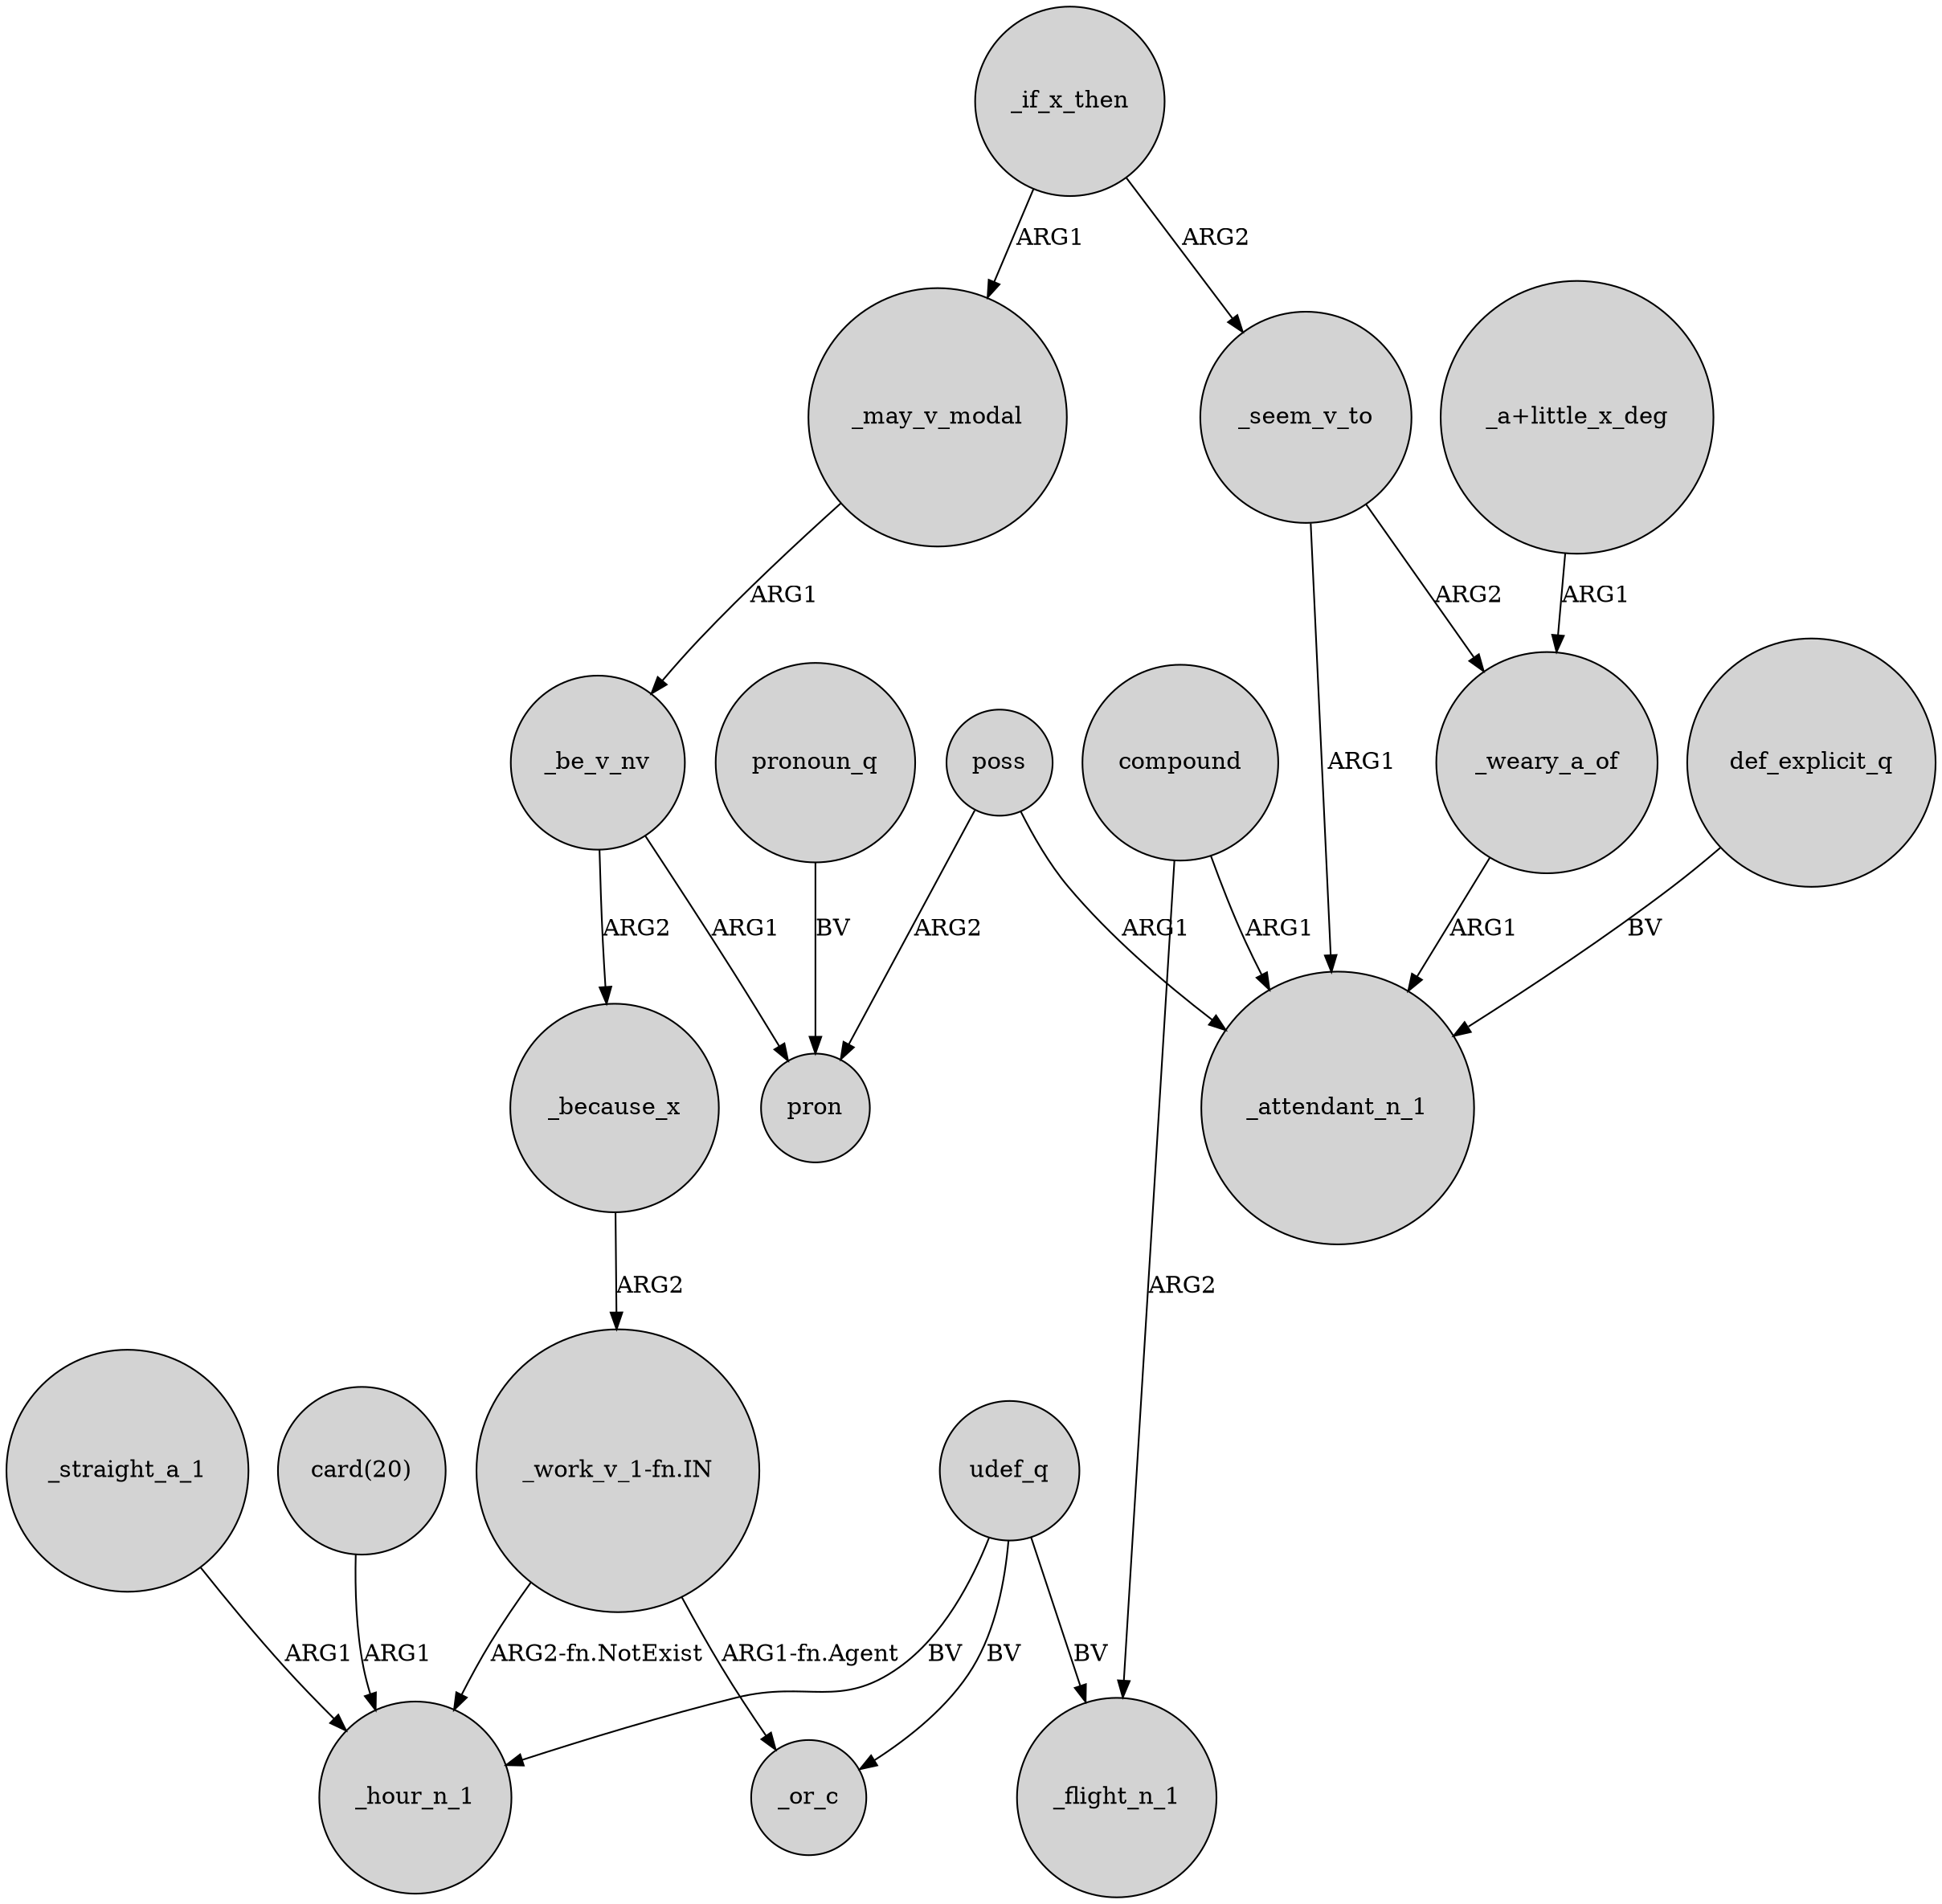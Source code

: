 digraph {
	node [shape=circle style=filled]
	"_work_v_1-fn.IN" -> _or_c [label="ARG1-fn.Agent"]
	_be_v_nv -> pron [label=ARG1]
	"_work_v_1-fn.IN" -> _hour_n_1 [label="ARG2-fn.NotExist"]
	"card(20)" -> _hour_n_1 [label=ARG1]
	poss -> pron [label=ARG2]
	_may_v_modal -> _be_v_nv [label=ARG1]
	compound -> _flight_n_1 [label=ARG2]
	poss -> _attendant_n_1 [label=ARG1]
	udef_q -> _flight_n_1 [label=BV]
	udef_q -> _hour_n_1 [label=BV]
	_because_x -> "_work_v_1-fn.IN" [label=ARG2]
	_if_x_then -> _may_v_modal [label=ARG1]
	udef_q -> _or_c [label=BV]
	pronoun_q -> pron [label=BV]
	_seem_v_to -> _attendant_n_1 [label=ARG1]
	_be_v_nv -> _because_x [label=ARG2]
	_seem_v_to -> _weary_a_of [label=ARG2]
	"_a+little_x_deg" -> _weary_a_of [label=ARG1]
	def_explicit_q -> _attendant_n_1 [label=BV]
	_weary_a_of -> _attendant_n_1 [label=ARG1]
	_if_x_then -> _seem_v_to [label=ARG2]
	compound -> _attendant_n_1 [label=ARG1]
	_straight_a_1 -> _hour_n_1 [label=ARG1]
}
